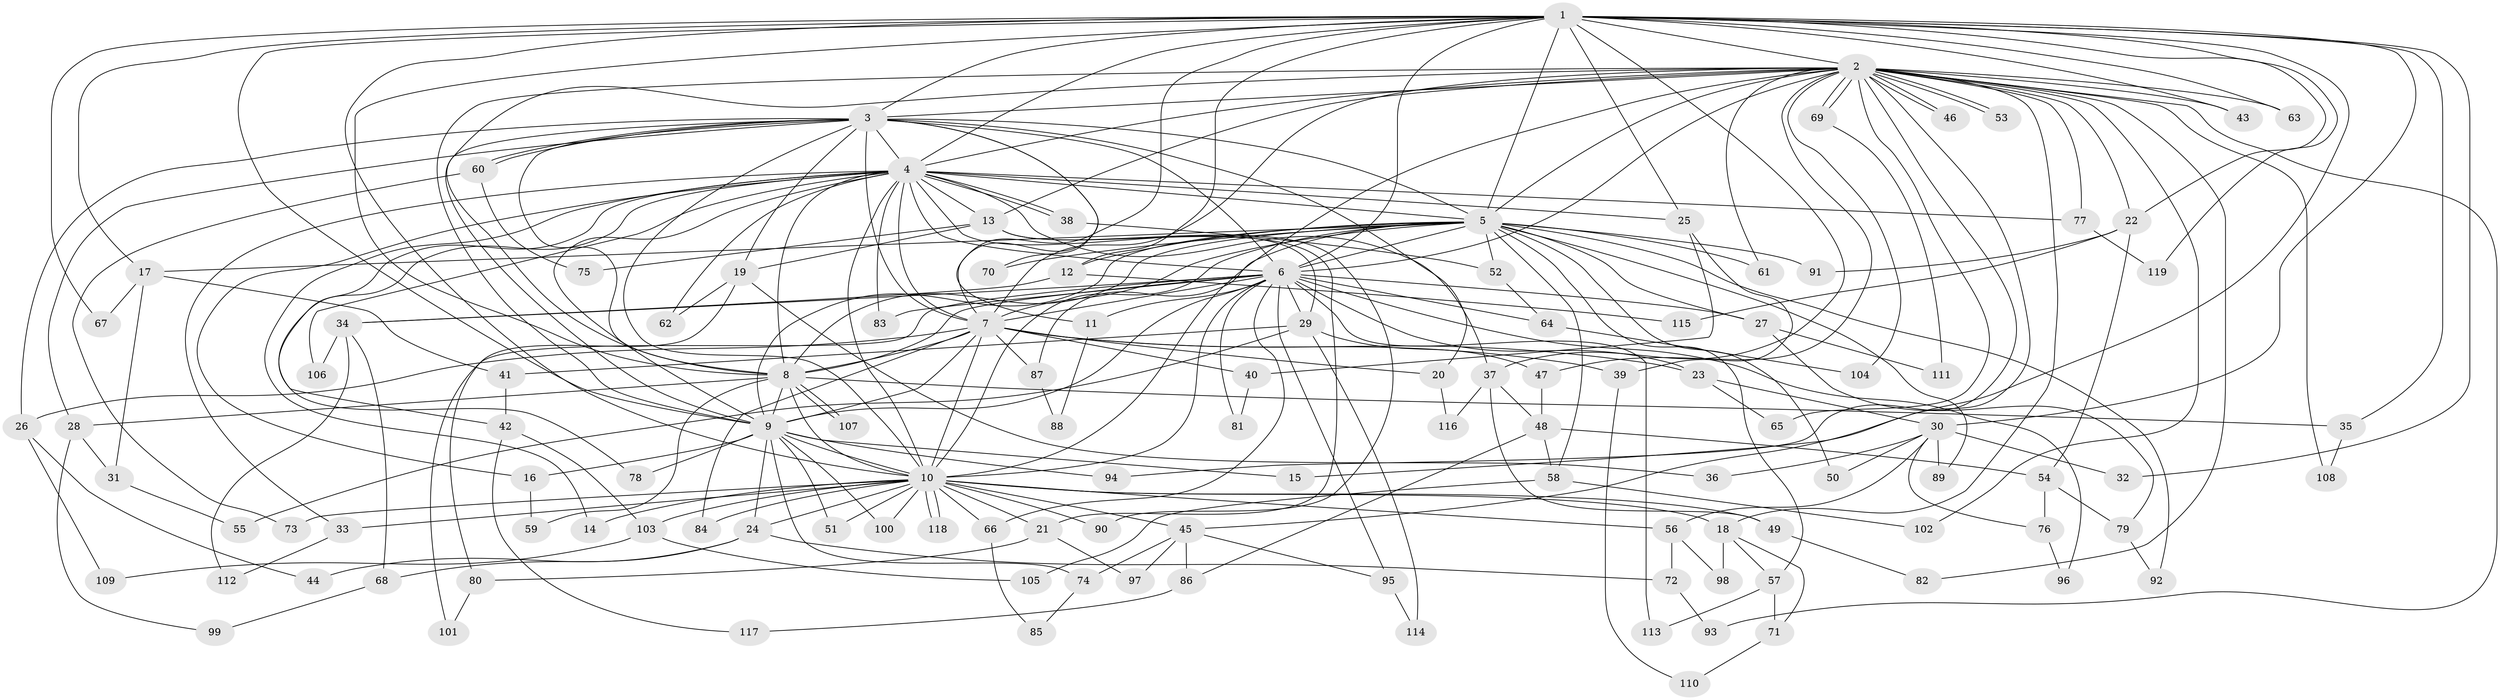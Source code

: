 // Generated by graph-tools (version 1.1) at 2025/49/03/09/25 03:49:29]
// undirected, 119 vertices, 263 edges
graph export_dot {
graph [start="1"]
  node [color=gray90,style=filled];
  1;
  2;
  3;
  4;
  5;
  6;
  7;
  8;
  9;
  10;
  11;
  12;
  13;
  14;
  15;
  16;
  17;
  18;
  19;
  20;
  21;
  22;
  23;
  24;
  25;
  26;
  27;
  28;
  29;
  30;
  31;
  32;
  33;
  34;
  35;
  36;
  37;
  38;
  39;
  40;
  41;
  42;
  43;
  44;
  45;
  46;
  47;
  48;
  49;
  50;
  51;
  52;
  53;
  54;
  55;
  56;
  57;
  58;
  59;
  60;
  61;
  62;
  63;
  64;
  65;
  66;
  67;
  68;
  69;
  70;
  71;
  72;
  73;
  74;
  75;
  76;
  77;
  78;
  79;
  80;
  81;
  82;
  83;
  84;
  85;
  86;
  87;
  88;
  89;
  90;
  91;
  92;
  93;
  94;
  95;
  96;
  97;
  98;
  99;
  100;
  101;
  102;
  103;
  104;
  105;
  106;
  107;
  108;
  109;
  110;
  111;
  112;
  113;
  114;
  115;
  116;
  117;
  118;
  119;
  1 -- 2;
  1 -- 3;
  1 -- 4;
  1 -- 5;
  1 -- 6;
  1 -- 7;
  1 -- 8;
  1 -- 9;
  1 -- 10;
  1 -- 12;
  1 -- 15;
  1 -- 17;
  1 -- 22;
  1 -- 25;
  1 -- 30;
  1 -- 32;
  1 -- 35;
  1 -- 37;
  1 -- 43;
  1 -- 63;
  1 -- 67;
  1 -- 119;
  2 -- 3;
  2 -- 4;
  2 -- 5;
  2 -- 6;
  2 -- 7;
  2 -- 8;
  2 -- 9;
  2 -- 10;
  2 -- 13;
  2 -- 18;
  2 -- 22;
  2 -- 43;
  2 -- 45;
  2 -- 46;
  2 -- 46;
  2 -- 47;
  2 -- 53;
  2 -- 53;
  2 -- 61;
  2 -- 63;
  2 -- 65;
  2 -- 69;
  2 -- 69;
  2 -- 77;
  2 -- 82;
  2 -- 93;
  2 -- 94;
  2 -- 102;
  2 -- 104;
  2 -- 108;
  3 -- 4;
  3 -- 5;
  3 -- 6;
  3 -- 7;
  3 -- 8;
  3 -- 9;
  3 -- 10;
  3 -- 11;
  3 -- 19;
  3 -- 20;
  3 -- 26;
  3 -- 28;
  3 -- 60;
  3 -- 60;
  3 -- 70;
  4 -- 5;
  4 -- 6;
  4 -- 7;
  4 -- 8;
  4 -- 9;
  4 -- 10;
  4 -- 13;
  4 -- 14;
  4 -- 16;
  4 -- 25;
  4 -- 29;
  4 -- 33;
  4 -- 37;
  4 -- 38;
  4 -- 38;
  4 -- 42;
  4 -- 62;
  4 -- 77;
  4 -- 78;
  4 -- 83;
  4 -- 106;
  5 -- 6;
  5 -- 7;
  5 -- 8;
  5 -- 9;
  5 -- 10;
  5 -- 12;
  5 -- 17;
  5 -- 27;
  5 -- 50;
  5 -- 52;
  5 -- 57;
  5 -- 58;
  5 -- 61;
  5 -- 70;
  5 -- 87;
  5 -- 89;
  5 -- 91;
  5 -- 92;
  6 -- 7;
  6 -- 8;
  6 -- 9;
  6 -- 10;
  6 -- 11;
  6 -- 23;
  6 -- 27;
  6 -- 29;
  6 -- 34;
  6 -- 64;
  6 -- 66;
  6 -- 81;
  6 -- 83;
  6 -- 95;
  6 -- 96;
  6 -- 101;
  6 -- 113;
  7 -- 8;
  7 -- 9;
  7 -- 10;
  7 -- 20;
  7 -- 23;
  7 -- 26;
  7 -- 39;
  7 -- 40;
  7 -- 84;
  7 -- 87;
  8 -- 9;
  8 -- 10;
  8 -- 28;
  8 -- 35;
  8 -- 59;
  8 -- 107;
  8 -- 107;
  9 -- 10;
  9 -- 15;
  9 -- 16;
  9 -- 24;
  9 -- 51;
  9 -- 74;
  9 -- 78;
  9 -- 94;
  9 -- 100;
  10 -- 14;
  10 -- 18;
  10 -- 21;
  10 -- 24;
  10 -- 33;
  10 -- 45;
  10 -- 49;
  10 -- 51;
  10 -- 56;
  10 -- 66;
  10 -- 73;
  10 -- 84;
  10 -- 90;
  10 -- 100;
  10 -- 103;
  10 -- 118;
  10 -- 118;
  11 -- 88;
  12 -- 34;
  12 -- 115;
  13 -- 19;
  13 -- 21;
  13 -- 75;
  13 -- 90;
  16 -- 59;
  17 -- 31;
  17 -- 41;
  17 -- 67;
  18 -- 57;
  18 -- 71;
  18 -- 98;
  19 -- 36;
  19 -- 62;
  19 -- 80;
  20 -- 116;
  21 -- 80;
  21 -- 97;
  22 -- 54;
  22 -- 91;
  22 -- 115;
  23 -- 30;
  23 -- 65;
  24 -- 44;
  24 -- 68;
  24 -- 72;
  25 -- 39;
  25 -- 40;
  26 -- 44;
  26 -- 109;
  27 -- 79;
  27 -- 111;
  28 -- 31;
  28 -- 99;
  29 -- 41;
  29 -- 47;
  29 -- 55;
  29 -- 114;
  30 -- 32;
  30 -- 36;
  30 -- 50;
  30 -- 56;
  30 -- 76;
  30 -- 89;
  31 -- 55;
  33 -- 112;
  34 -- 68;
  34 -- 106;
  34 -- 112;
  35 -- 108;
  37 -- 48;
  37 -- 49;
  37 -- 116;
  38 -- 52;
  39 -- 110;
  40 -- 81;
  41 -- 42;
  42 -- 103;
  42 -- 117;
  45 -- 74;
  45 -- 86;
  45 -- 95;
  45 -- 97;
  47 -- 48;
  48 -- 54;
  48 -- 58;
  48 -- 86;
  49 -- 82;
  52 -- 64;
  54 -- 76;
  54 -- 79;
  56 -- 72;
  56 -- 98;
  57 -- 71;
  57 -- 113;
  58 -- 102;
  58 -- 105;
  60 -- 73;
  60 -- 75;
  64 -- 104;
  66 -- 85;
  68 -- 99;
  69 -- 111;
  71 -- 110;
  72 -- 93;
  74 -- 85;
  76 -- 96;
  77 -- 119;
  79 -- 92;
  80 -- 101;
  86 -- 117;
  87 -- 88;
  95 -- 114;
  103 -- 105;
  103 -- 109;
}
